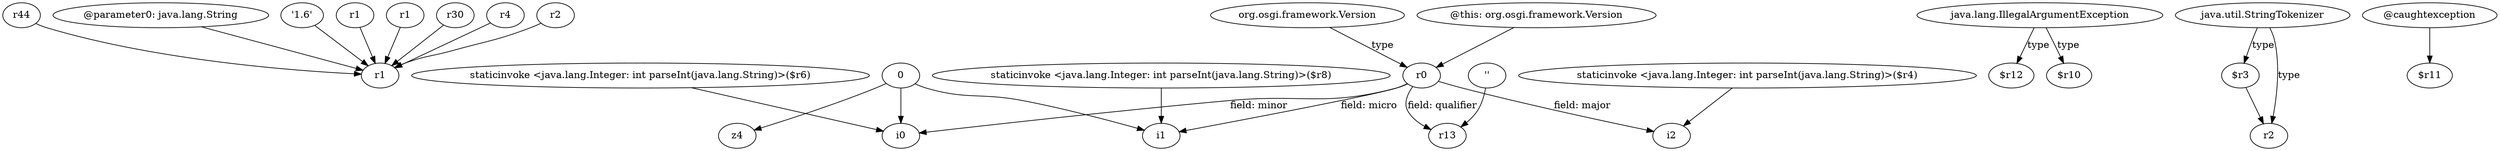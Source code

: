 digraph g {
0[label="r44"]
1[label="r1"]
0->1[label=""]
2[label="0"]
3[label="i0"]
2->3[label=""]
4[label="r0"]
5[label="r13"]
4->5[label="field: qualifier"]
6[label="@parameter0: java.lang.String"]
6->1[label=""]
7[label="staticinvoke <java.lang.Integer: int parseInt(java.lang.String)>($r8)"]
8[label="i1"]
7->8[label=""]
9[label="org.osgi.framework.Version"]
9->4[label="type"]
10[label="java.lang.IllegalArgumentException"]
11[label="$r12"]
10->11[label="type"]
12[label="'1.6'"]
12->1[label=""]
4->8[label="field: micro"]
13[label="staticinvoke <java.lang.Integer: int parseInt(java.lang.String)>($r6)"]
13->3[label=""]
14[label="$r10"]
10->14[label="type"]
15[label="z4"]
2->15[label=""]
16[label="r1"]
16->1[label=""]
17[label="staticinvoke <java.lang.Integer: int parseInt(java.lang.String)>($r4)"]
18[label="i2"]
17->18[label=""]
19[label="java.util.StringTokenizer"]
20[label="$r3"]
19->20[label="type"]
21[label="''"]
21->5[label=""]
22[label="r1"]
22->1[label=""]
2->8[label=""]
23[label="@caughtexception"]
24[label="$r11"]
23->24[label=""]
4->3[label="field: minor"]
25[label="r2"]
20->25[label=""]
26[label="r30"]
26->1[label=""]
27[label="@this: org.osgi.framework.Version"]
27->4[label=""]
28[label="r4"]
28->1[label=""]
4->18[label="field: major"]
19->25[label="type"]
29[label="r2"]
29->1[label=""]
}